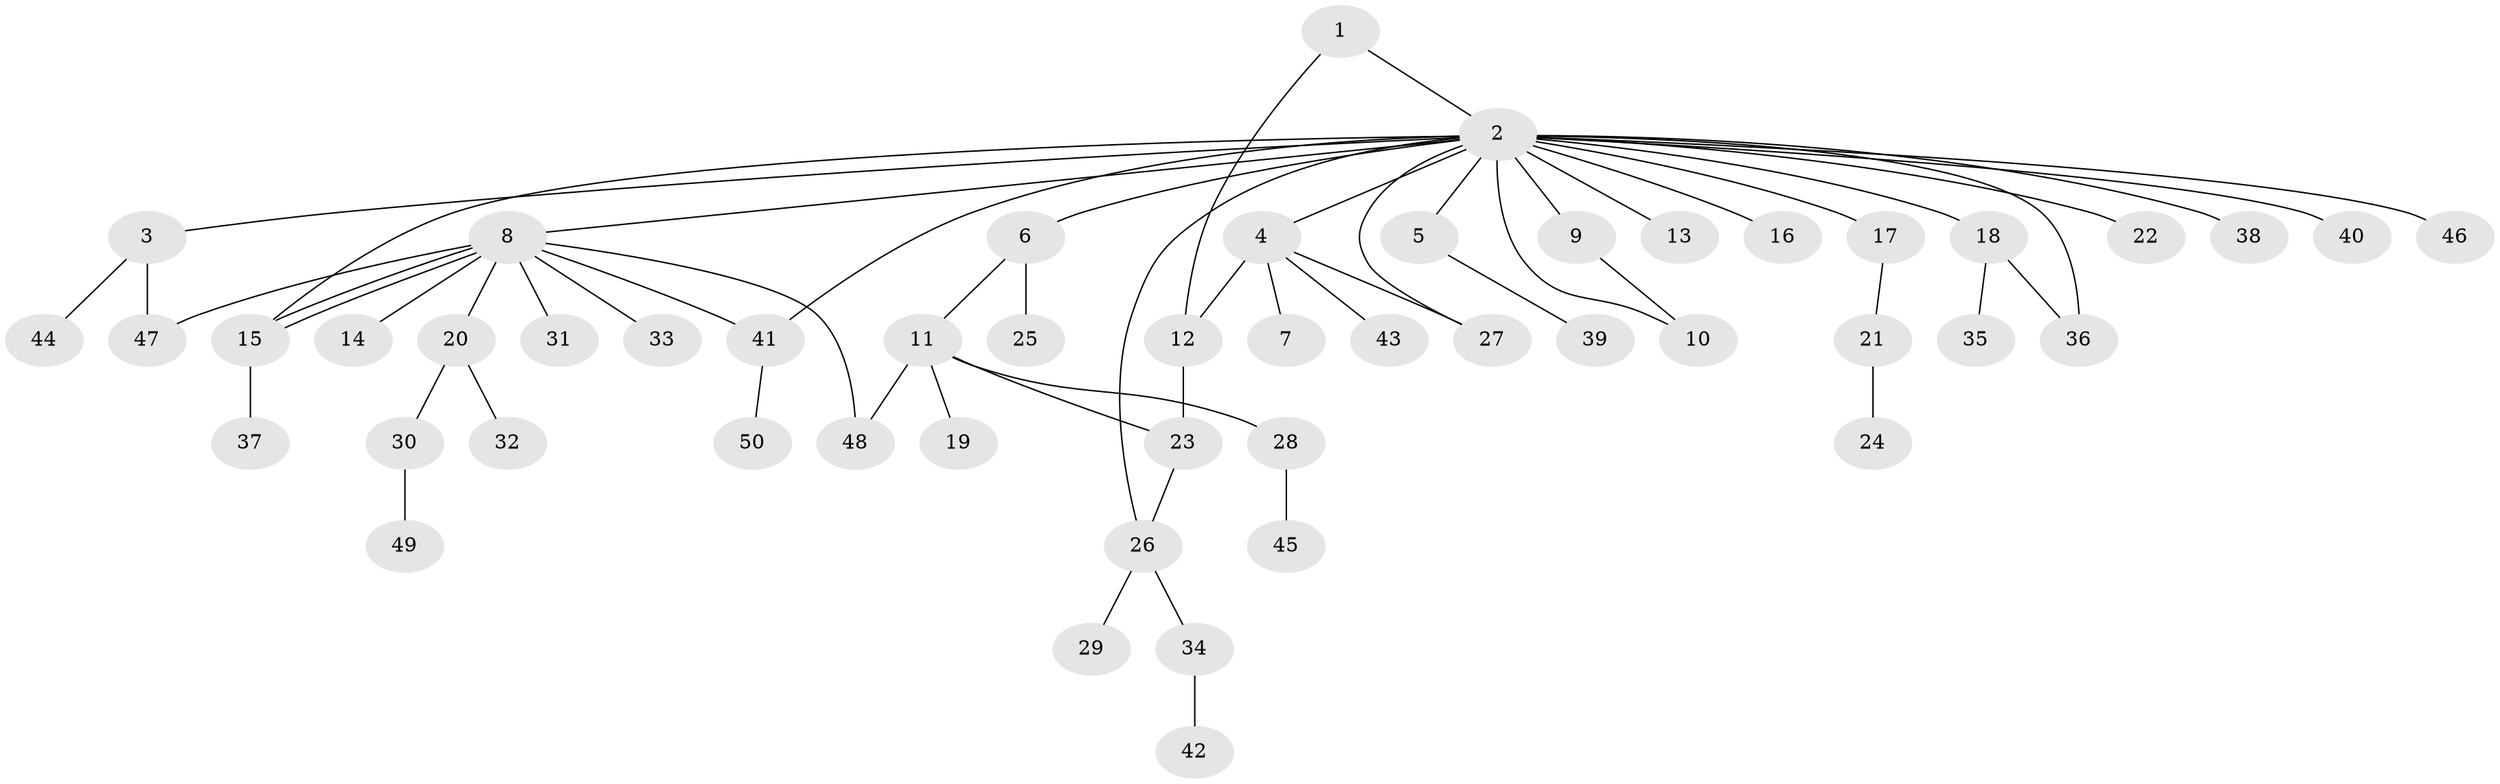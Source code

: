 // Generated by graph-tools (version 1.1) at 2025/25/03/09/25 03:25:56]
// undirected, 50 vertices, 60 edges
graph export_dot {
graph [start="1"]
  node [color=gray90,style=filled];
  1;
  2;
  3;
  4;
  5;
  6;
  7;
  8;
  9;
  10;
  11;
  12;
  13;
  14;
  15;
  16;
  17;
  18;
  19;
  20;
  21;
  22;
  23;
  24;
  25;
  26;
  27;
  28;
  29;
  30;
  31;
  32;
  33;
  34;
  35;
  36;
  37;
  38;
  39;
  40;
  41;
  42;
  43;
  44;
  45;
  46;
  47;
  48;
  49;
  50;
  1 -- 2;
  1 -- 12;
  2 -- 3;
  2 -- 4;
  2 -- 5;
  2 -- 6;
  2 -- 8;
  2 -- 9;
  2 -- 10;
  2 -- 13;
  2 -- 15;
  2 -- 16;
  2 -- 17;
  2 -- 18;
  2 -- 22;
  2 -- 26;
  2 -- 27;
  2 -- 36;
  2 -- 38;
  2 -- 40;
  2 -- 41;
  2 -- 46;
  3 -- 44;
  3 -- 47;
  4 -- 7;
  4 -- 12;
  4 -- 27;
  4 -- 43;
  5 -- 39;
  6 -- 11;
  6 -- 25;
  8 -- 14;
  8 -- 15;
  8 -- 15;
  8 -- 20;
  8 -- 31;
  8 -- 33;
  8 -- 41;
  8 -- 47;
  8 -- 48;
  9 -- 10;
  11 -- 19;
  11 -- 23;
  11 -- 28;
  11 -- 48;
  12 -- 23;
  15 -- 37;
  17 -- 21;
  18 -- 35;
  18 -- 36;
  20 -- 30;
  20 -- 32;
  21 -- 24;
  23 -- 26;
  26 -- 29;
  26 -- 34;
  28 -- 45;
  30 -- 49;
  34 -- 42;
  41 -- 50;
}
